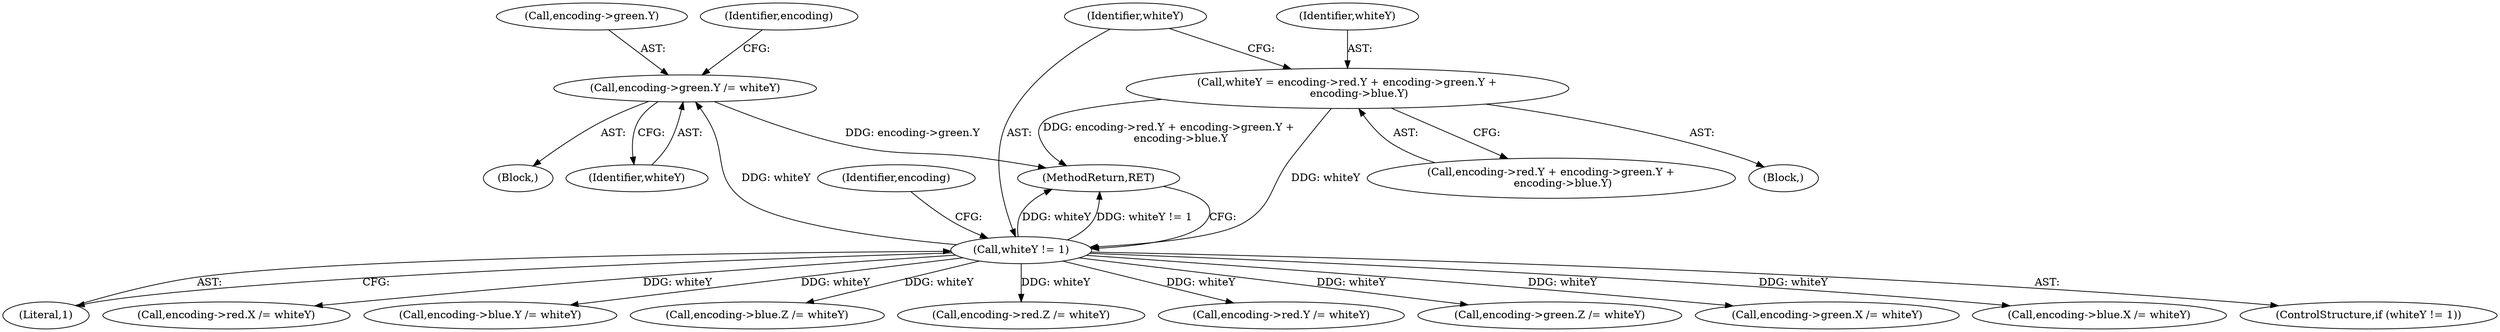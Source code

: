 digraph "0_Android_9d4853418ab2f754c2b63e091c29c5529b8b86ca_107@pointer" {
"1000156" [label="(Call,encoding->green.Y /= whiteY)"];
"1000124" [label="(Call,whiteY != 1)"];
"1000104" [label="(Call,whiteY = encoding->red.Y + encoding->green.Y +\n       encoding->blue.Y)"];
"1000166" [label="(Identifier,encoding)"];
"1000126" [label="(Literal,1)"];
"1000128" [label="(Call,encoding->red.X /= whiteY)"];
"1000191" [label="(MethodReturn,RET)"];
"1000177" [label="(Call,encoding->blue.Y /= whiteY)"];
"1000157" [label="(Call,encoding->green.Y)"];
"1000104" [label="(Call,whiteY = encoding->red.Y + encoding->green.Y +\n       encoding->blue.Y)"];
"1000184" [label="(Call,encoding->blue.Z /= whiteY)"];
"1000156" [label="(Call,encoding->green.Y /= whiteY)"];
"1000142" [label="(Call,encoding->red.Z /= whiteY)"];
"1000135" [label="(Call,encoding->red.Y /= whiteY)"];
"1000124" [label="(Call,whiteY != 1)"];
"1000131" [label="(Identifier,encoding)"];
"1000125" [label="(Identifier,whiteY)"];
"1000162" [label="(Identifier,whiteY)"];
"1000127" [label="(Block,)"];
"1000163" [label="(Call,encoding->green.Z /= whiteY)"];
"1000106" [label="(Call,encoding->red.Y + encoding->green.Y +\n       encoding->blue.Y)"];
"1000102" [label="(Block,)"];
"1000149" [label="(Call,encoding->green.X /= whiteY)"];
"1000170" [label="(Call,encoding->blue.X /= whiteY)"];
"1000105" [label="(Identifier,whiteY)"];
"1000123" [label="(ControlStructure,if (whiteY != 1))"];
"1000156" -> "1000127"  [label="AST: "];
"1000156" -> "1000162"  [label="CFG: "];
"1000157" -> "1000156"  [label="AST: "];
"1000162" -> "1000156"  [label="AST: "];
"1000166" -> "1000156"  [label="CFG: "];
"1000156" -> "1000191"  [label="DDG: encoding->green.Y"];
"1000124" -> "1000156"  [label="DDG: whiteY"];
"1000124" -> "1000123"  [label="AST: "];
"1000124" -> "1000126"  [label="CFG: "];
"1000125" -> "1000124"  [label="AST: "];
"1000126" -> "1000124"  [label="AST: "];
"1000131" -> "1000124"  [label="CFG: "];
"1000191" -> "1000124"  [label="CFG: "];
"1000124" -> "1000191"  [label="DDG: whiteY"];
"1000124" -> "1000191"  [label="DDG: whiteY != 1"];
"1000104" -> "1000124"  [label="DDG: whiteY"];
"1000124" -> "1000128"  [label="DDG: whiteY"];
"1000124" -> "1000135"  [label="DDG: whiteY"];
"1000124" -> "1000142"  [label="DDG: whiteY"];
"1000124" -> "1000149"  [label="DDG: whiteY"];
"1000124" -> "1000163"  [label="DDG: whiteY"];
"1000124" -> "1000170"  [label="DDG: whiteY"];
"1000124" -> "1000177"  [label="DDG: whiteY"];
"1000124" -> "1000184"  [label="DDG: whiteY"];
"1000104" -> "1000102"  [label="AST: "];
"1000104" -> "1000106"  [label="CFG: "];
"1000105" -> "1000104"  [label="AST: "];
"1000106" -> "1000104"  [label="AST: "];
"1000125" -> "1000104"  [label="CFG: "];
"1000104" -> "1000191"  [label="DDG: encoding->red.Y + encoding->green.Y +\n       encoding->blue.Y"];
}
